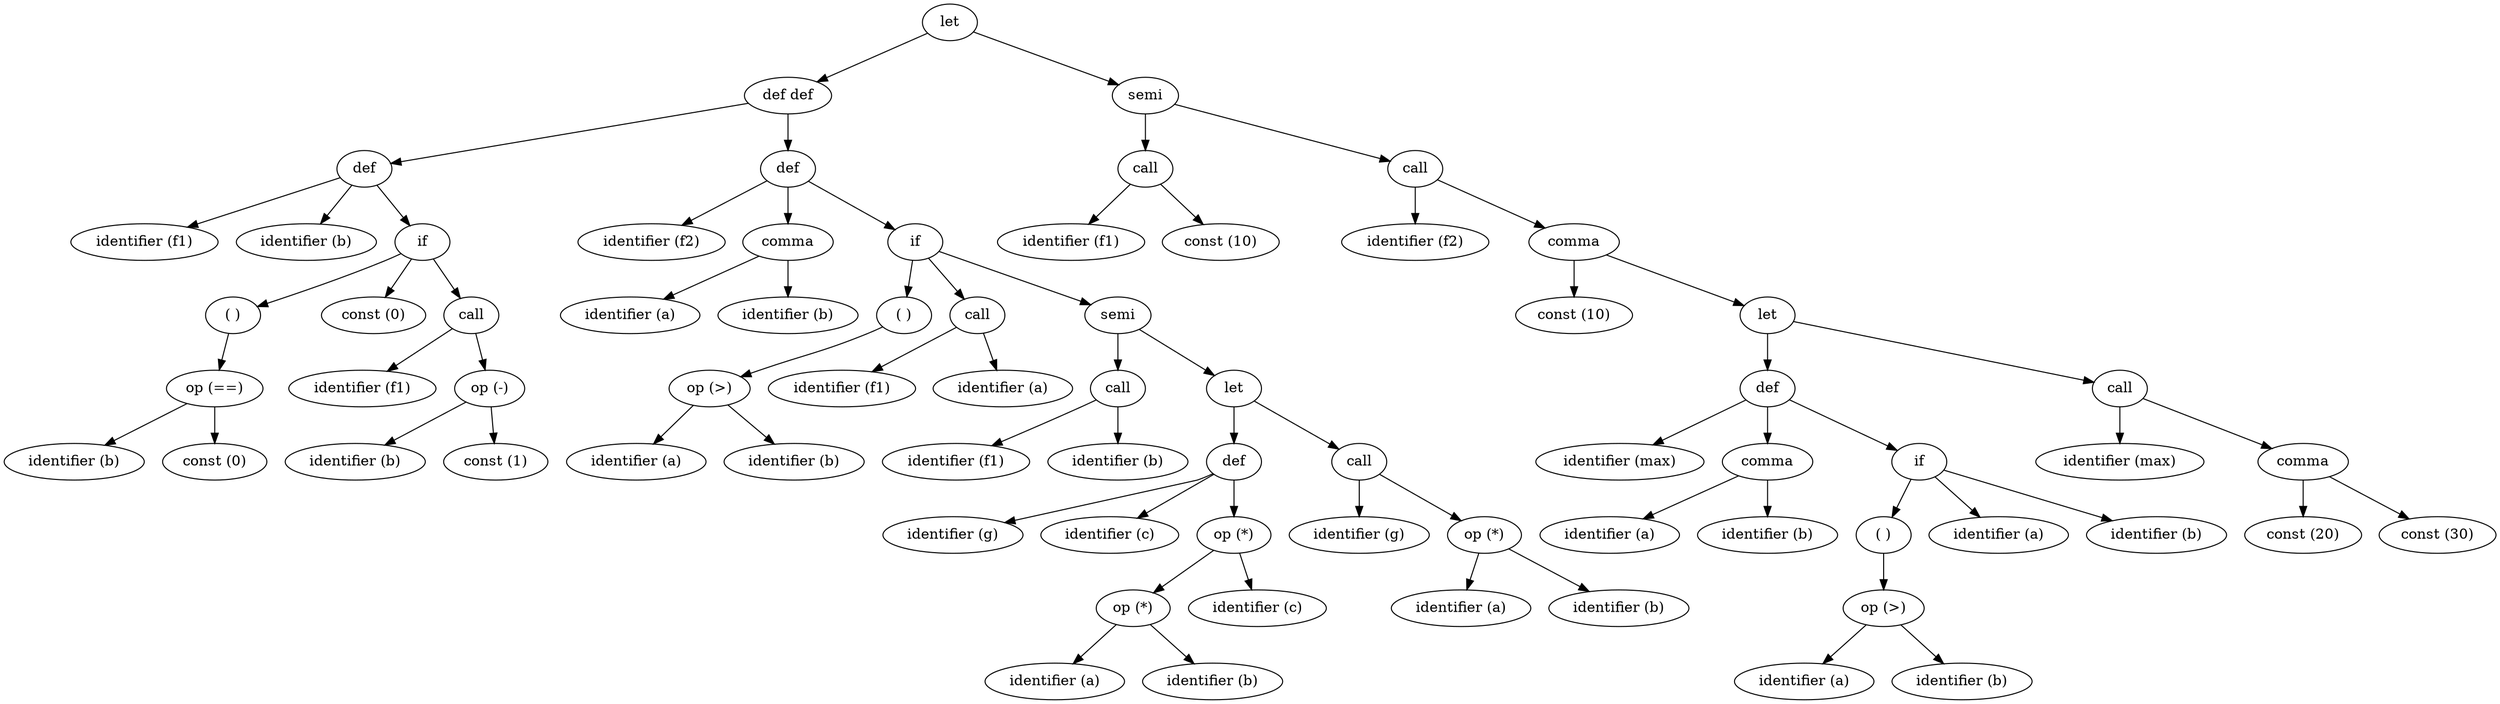 strict digraph graphname
{
0 [label="let"];
1 [label="def def"];
2 [label="def"];
3 [label="identifier (f1)"];
4 [label="identifier (b)"];
5 [label="if"];
6 [label="( )"];
7 [label="op (==)"];
8 [label="identifier (b)"];
9 [label="const (0)"];
10 [label="const (0)"];
11 [label="call"];
12 [label="identifier (f1)"];
13 [label="op (-)"];
14 [label="identifier (b)"];
15 [label="const (1)"];
16 [label="def"];
17 [label="identifier (f2)"];
18 [label="comma"];
19 [label="identifier (a)"];
20 [label="identifier (b)"];
21 [label="if"];
22 [label="( )"];
23 [label="op (>)"];
24 [label="identifier (a)"];
25 [label="identifier (b)"];
26 [label="call"];
27 [label="identifier (f1)"];
28 [label="identifier (a)"];
29 [label="semi"];
30 [label="call"];
31 [label="identifier (f1)"];
32 [label="identifier (b)"];
33 [label="let"];
34 [label="def"];
35 [label="identifier (g)"];
36 [label="identifier (c)"];
37 [label="op (*)"];
38 [label="op (*)"];
39 [label="identifier (a)"];
40 [label="identifier (b)"];
41 [label="identifier (c)"];
42 [label="call"];
43 [label="identifier (g)"];
44 [label="op (*)"];
45 [label="identifier (a)"];
46 [label="identifier (b)"];
47 [label="semi"];
48 [label="call"];
49 [label="identifier (f1)"];
50 [label="const (10)"];
51 [label="call"];
52 [label="identifier (f2)"];
53 [label="comma"];
54 [label="const (10)"];
55 [label="let"];
56 [label="def"];
57 [label="identifier (max)"];
58 [label="comma"];
59 [label="identifier (a)"];
60 [label="identifier (b)"];
61 [label="if"];
62 [label="( )"];
63 [label="op (>)"];
64 [label="identifier (a)"];
65 [label="identifier (b)"];
66 [label="identifier (a)"];
67 [label="identifier (b)"];
68 [label="call"];
69 [label="identifier (max)"];
70 [label="comma"];
71 [label="const (20)"];
72 [label="const (30)"];
0 -> 1 -> 2 -> 3;
0 -> 1 -> 2 -> 4;
0 -> 1 -> 2 -> 5 -> 6 -> 7 -> 8;
0 -> 1 -> 2 -> 5 -> 6 -> 7 -> 9;
0 -> 1 -> 2 -> 5 -> 10;
0 -> 1 -> 2 -> 5 -> 11 -> 12;
0 -> 1 -> 2 -> 5 -> 11 -> 13 -> 14;
0 -> 1 -> 2 -> 5 -> 11 -> 13 -> 15;
0 -> 1 -> 16 -> 17;
0 -> 1 -> 16 -> 18 -> 19;
0 -> 1 -> 16 -> 18 -> 20;
0 -> 1 -> 16 -> 21 -> 22 -> 23 -> 24;
0 -> 1 -> 16 -> 21 -> 22 -> 23 -> 25;
0 -> 1 -> 16 -> 21 -> 26 -> 27;
0 -> 1 -> 16 -> 21 -> 26 -> 28;
0 -> 1 -> 16 -> 21 -> 29 -> 30 -> 31;
0 -> 1 -> 16 -> 21 -> 29 -> 30 -> 32;
0 -> 1 -> 16 -> 21 -> 29 -> 33 -> 34 -> 35;
0 -> 1 -> 16 -> 21 -> 29 -> 33 -> 34 -> 36;
0 -> 1 -> 16 -> 21 -> 29 -> 33 -> 34 -> 37 -> 38 -> 39;
0 -> 1 -> 16 -> 21 -> 29 -> 33 -> 34 -> 37 -> 38 -> 40;
0 -> 1 -> 16 -> 21 -> 29 -> 33 -> 34 -> 37 -> 41;
0 -> 1 -> 16 -> 21 -> 29 -> 33 -> 42 -> 43;
0 -> 1 -> 16 -> 21 -> 29 -> 33 -> 42 -> 44 -> 45;
0 -> 1 -> 16 -> 21 -> 29 -> 33 -> 42 -> 44 -> 46;
0 -> 47 -> 48 -> 49;
0 -> 47 -> 48 -> 50;
0 -> 47 -> 51 -> 52;
0 -> 47 -> 51 -> 53 -> 54;
0 -> 47 -> 51 -> 53 -> 55 -> 56 -> 57;
0 -> 47 -> 51 -> 53 -> 55 -> 56 -> 58 -> 59;
0 -> 47 -> 51 -> 53 -> 55 -> 56 -> 58 -> 60;
0 -> 47 -> 51 -> 53 -> 55 -> 56 -> 61 -> 62 -> 63 -> 64;
0 -> 47 -> 51 -> 53 -> 55 -> 56 -> 61 -> 62 -> 63 -> 65;
0 -> 47 -> 51 -> 53 -> 55 -> 56 -> 61 -> 66;
0 -> 47 -> 51 -> 53 -> 55 -> 56 -> 61 -> 67;
0 -> 47 -> 51 -> 53 -> 55 -> 68 -> 69;
0 -> 47 -> 51 -> 53 -> 55 -> 68 -> 70 -> 71;
0 -> 47 -> 51 -> 53 -> 55 -> 68 -> 70 -> 72;
}strict digraph graphname
{
0 [label="let"];
1 [label="def"];
2 [label="identifier (func)"];
3 [label="comma"];
4 [label="identifier (a)"];
5 [label="identifier (b)"];
6 [label="while"];
7 [label="( )"];
8 [label="op (&&)"];
9 [label="op (>)"];
10 [label="identifier (a)"];
11 [label="const (0)"];
12 [label="op (!=)"];
13 [label="identifier (b)"];
14 [label="identifier (a)"];
15 [label="semi"];
16 [label="set"];
17 [label="identifier (b)"];
18 [label="op (+)"];
19 [label="identifier (b)"];
20 [label="const (1)"];
21 [label="set"];
22 [label="identifier (a)"];
23 [label="op (-)"];
24 [label="identifier (a)"];
25 [label="const (1)"];
26 [label="call"];
27 [label="identifier (func)"];
28 [label="comma"];
29 [label="const (10)"];
30 [label="const (8)"];
0 -> 1 -> 2;
0 -> 1 -> 3 -> 4;
0 -> 1 -> 3 -> 5;
0 -> 1 -> 6 -> 7 -> 8 -> 9 -> 10;
0 -> 1 -> 6 -> 7 -> 8 -> 9 -> 11;
0 -> 1 -> 6 -> 7 -> 8 -> 12 -> 13;
0 -> 1 -> 6 -> 7 -> 8 -> 12 -> 14;
0 -> 1 -> 6 -> 15 -> 16 -> 17;
0 -> 1 -> 6 -> 15 -> 16 -> 18 -> 19;
0 -> 1 -> 6 -> 15 -> 16 -> 18 -> 20;
0 -> 1 -> 6 -> 15 -> 21 -> 22;
0 -> 1 -> 6 -> 15 -> 21 -> 23 -> 24;
0 -> 1 -> 6 -> 15 -> 21 -> 23 -> 25;
0 -> 26 -> 27;
0 -> 26 -> 28 -> 29;
0 -> 26 -> 28 -> 30;
}strict digraph graphname
{
0 [label="let"];
1 [label="def def"];
2 [label="def"];
3 [label="identifier (fac)"];
4 [label="identifier (x)"];
5 [label="if"];
6 [label="( )"];
7 [label="op (==)"];
8 [label="identifier (x)"];
9 [label="const (1)"];
10 [label="const (1)"];
11 [label="op (*)"];
12 [label="call"];
13 [label="identifier (fac)"];
14 [label="op (-)"];
15 [label="identifier (x)"];
16 [label="const (1)"];
17 [label="identifier (x)"];
18 [label="def def"];
19 [label="def"];
20 [label="identifier (fac)"];
21 [label="identifier (x)"];
22 [label="if"];
23 [label="( )"];
24 [label="op (==)"];
25 [label="identifier (x)"];
26 [label="const (1)"];
27 [label="const (1)"];
28 [label="op (*)"];
29 [label="call"];
30 [label="identifier (fac)"];
31 [label="op (-)"];
32 [label="identifier (x)"];
33 [label="const (1)"];
34 [label="identifier (x)"];
35 [label="def def"];
36 [label="def"];
37 [label="identifier (fac)"];
38 [label="identifier (x)"];
39 [label="if"];
40 [label="( )"];
41 [label="op (==)"];
42 [label="identifier (x)"];
43 [label="const (1)"];
44 [label="const (1)"];
45 [label="op (*)"];
46 [label="call"];
47 [label="identifier (fac)"];
48 [label="op (-)"];
49 [label="identifier (x)"];
50 [label="const (1)"];
51 [label="identifier (x)"];
52 [label="def def"];
53 [label="def"];
54 [label="identifier (fac)"];
55 [label="identifier (x)"];
56 [label="if"];
57 [label="( )"];
58 [label="op (==)"];
59 [label="identifier (x)"];
60 [label="const (1)"];
61 [label="const (1)"];
62 [label="op (*)"];
63 [label="call"];
64 [label="identifier (fac)"];
65 [label="op (-)"];
66 [label="identifier (x)"];
67 [label="const (1)"];
68 [label="identifier (x)"];
69 [label="def def"];
70 [label="def"];
71 [label="identifier (fac)"];
72 [label="identifier (x)"];
73 [label="if"];
74 [label="( )"];
75 [label="op (==)"];
76 [label="identifier (x)"];
77 [label="const (1)"];
78 [label="const (1)"];
79 [label="op (*)"];
80 [label="call"];
81 [label="identifier (fac)"];
82 [label="op (-)"];
83 [label="identifier (x)"];
84 [label="const (1)"];
85 [label="identifier (x)"];
86 [label="def def"];
87 [label="def"];
88 [label="identifier (fac)"];
89 [label="identifier (x)"];
90 [label="if"];
91 [label="( )"];
92 [label="op (==)"];
93 [label="identifier (x)"];
94 [label="const (1)"];
95 [label="const (1)"];
96 [label="op (*)"];
97 [label="call"];
98 [label="identifier (fac)"];
99 [label="op (-)"];
100 [label="identifier (x)"];
101 [label="const (1)"];
102 [label="identifier (x)"];
103 [label="def def"];
104 [label="def"];
105 [label="identifier (fac)"];
106 [label="identifier (x)"];
107 [label="if"];
108 [label="( )"];
109 [label="op (==)"];
110 [label="identifier (x)"];
111 [label="const (1)"];
112 [label="const (1)"];
113 [label="op (*)"];
114 [label="call"];
115 [label="identifier (fac)"];
116 [label="op (-)"];
117 [label="identifier (x)"];
118 [label="const (1)"];
119 [label="identifier (x)"];
120 [label="def def"];
121 [label="def"];
122 [label="identifier (fac)"];
123 [label="identifier (x)"];
124 [label="if"];
125 [label="( )"];
126 [label="op (==)"];
127 [label="identifier (x)"];
128 [label="const (1)"];
129 [label="const (1)"];
130 [label="op (*)"];
131 [label="call"];
132 [label="identifier (fac)"];
133 [label="op (-)"];
134 [label="identifier (x)"];
135 [label="const (1)"];
136 [label="identifier (x)"];
137 [label="def"];
138 [label="identifier (fac)"];
139 [label="identifier (x)"];
140 [label="if"];
141 [label="( )"];
142 [label="op (==)"];
143 [label="identifier (x)"];
144 [label="const (1)"];
145 [label="const (1)"];
146 [label="op (*)"];
147 [label="call"];
148 [label="identifier (fac)"];
149 [label="op (-)"];
150 [label="identifier (x)"];
151 [label="const (1)"];
152 [label="identifier (x)"];
153 [label="call"];
154 [label="identifier (fac)"];
155 [label="const (3)"];
0 -> 1 -> 2 -> 3;
0 -> 1 -> 2 -> 4;
0 -> 1 -> 2 -> 5 -> 6 -> 7 -> 8;
0 -> 1 -> 2 -> 5 -> 6 -> 7 -> 9;
0 -> 1 -> 2 -> 5 -> 10;
0 -> 1 -> 2 -> 5 -> 11 -> 12 -> 13;
0 -> 1 -> 2 -> 5 -> 11 -> 12 -> 14 -> 15;
0 -> 1 -> 2 -> 5 -> 11 -> 12 -> 14 -> 16;
0 -> 1 -> 2 -> 5 -> 11 -> 17;
0 -> 1 -> 18 -> 19 -> 20;
0 -> 1 -> 18 -> 19 -> 21;
0 -> 1 -> 18 -> 19 -> 22 -> 23 -> 24 -> 25;
0 -> 1 -> 18 -> 19 -> 22 -> 23 -> 24 -> 26;
0 -> 1 -> 18 -> 19 -> 22 -> 27;
0 -> 1 -> 18 -> 19 -> 22 -> 28 -> 29 -> 30;
0 -> 1 -> 18 -> 19 -> 22 -> 28 -> 29 -> 31 -> 32;
0 -> 1 -> 18 -> 19 -> 22 -> 28 -> 29 -> 31 -> 33;
0 -> 1 -> 18 -> 19 -> 22 -> 28 -> 34;
0 -> 1 -> 18 -> 35 -> 36 -> 37;
0 -> 1 -> 18 -> 35 -> 36 -> 38;
0 -> 1 -> 18 -> 35 -> 36 -> 39 -> 40 -> 41 -> 42;
0 -> 1 -> 18 -> 35 -> 36 -> 39 -> 40 -> 41 -> 43;
0 -> 1 -> 18 -> 35 -> 36 -> 39 -> 44;
0 -> 1 -> 18 -> 35 -> 36 -> 39 -> 45 -> 46 -> 47;
0 -> 1 -> 18 -> 35 -> 36 -> 39 -> 45 -> 46 -> 48 -> 49;
0 -> 1 -> 18 -> 35 -> 36 -> 39 -> 45 -> 46 -> 48 -> 50;
0 -> 1 -> 18 -> 35 -> 36 -> 39 -> 45 -> 51;
0 -> 1 -> 18 -> 35 -> 52 -> 53 -> 54;
0 -> 1 -> 18 -> 35 -> 52 -> 53 -> 55;
0 -> 1 -> 18 -> 35 -> 52 -> 53 -> 56 -> 57 -> 58 -> 59;
0 -> 1 -> 18 -> 35 -> 52 -> 53 -> 56 -> 57 -> 58 -> 60;
0 -> 1 -> 18 -> 35 -> 52 -> 53 -> 56 -> 61;
0 -> 1 -> 18 -> 35 -> 52 -> 53 -> 56 -> 62 -> 63 -> 64;
0 -> 1 -> 18 -> 35 -> 52 -> 53 -> 56 -> 62 -> 63 -> 65 -> 66;
0 -> 1 -> 18 -> 35 -> 52 -> 53 -> 56 -> 62 -> 63 -> 65 -> 67;
0 -> 1 -> 18 -> 35 -> 52 -> 53 -> 56 -> 62 -> 68;
0 -> 1 -> 18 -> 35 -> 52 -> 69 -> 70 -> 71;
0 -> 1 -> 18 -> 35 -> 52 -> 69 -> 70 -> 72;
0 -> 1 -> 18 -> 35 -> 52 -> 69 -> 70 -> 73 -> 74 -> 75 -> 76;
0 -> 1 -> 18 -> 35 -> 52 -> 69 -> 70 -> 73 -> 74 -> 75 -> 77;
0 -> 1 -> 18 -> 35 -> 52 -> 69 -> 70 -> 73 -> 78;
0 -> 1 -> 18 -> 35 -> 52 -> 69 -> 70 -> 73 -> 79 -> 80 -> 81;
0 -> 1 -> 18 -> 35 -> 52 -> 69 -> 70 -> 73 -> 79 -> 80 -> 82 -> 83;
0 -> 1 -> 18 -> 35 -> 52 -> 69 -> 70 -> 73 -> 79 -> 80 -> 82 -> 84;
0 -> 1 -> 18 -> 35 -> 52 -> 69 -> 70 -> 73 -> 79 -> 85;
0 -> 1 -> 18 -> 35 -> 52 -> 69 -> 86 -> 87 -> 88;
0 -> 1 -> 18 -> 35 -> 52 -> 69 -> 86 -> 87 -> 89;
0 -> 1 -> 18 -> 35 -> 52 -> 69 -> 86 -> 87 -> 90 -> 91 -> 92 -> 93;
0 -> 1 -> 18 -> 35 -> 52 -> 69 -> 86 -> 87 -> 90 -> 91 -> 92 -> 94;
0 -> 1 -> 18 -> 35 -> 52 -> 69 -> 86 -> 87 -> 90 -> 95;
0 -> 1 -> 18 -> 35 -> 52 -> 69 -> 86 -> 87 -> 90 -> 96 -> 97 -> 98;
0 -> 1 -> 18 -> 35 -> 52 -> 69 -> 86 -> 87 -> 90 -> 96 -> 97 -> 99 -> 100;
0 -> 1 -> 18 -> 35 -> 52 -> 69 -> 86 -> 87 -> 90 -> 96 -> 97 -> 99 -> 101;
0 -> 1 -> 18 -> 35 -> 52 -> 69 -> 86 -> 87 -> 90 -> 96 -> 102;
0 -> 1 -> 18 -> 35 -> 52 -> 69 -> 86 -> 103 -> 104 -> 105;
0 -> 1 -> 18 -> 35 -> 52 -> 69 -> 86 -> 103 -> 104 -> 106;
0 -> 1 -> 18 -> 35 -> 52 -> 69 -> 86 -> 103 -> 104 -> 107 -> 108 -> 109 -> 110;
0 -> 1 -> 18 -> 35 -> 52 -> 69 -> 86 -> 103 -> 104 -> 107 -> 108 -> 109 -> 111;
0 -> 1 -> 18 -> 35 -> 52 -> 69 -> 86 -> 103 -> 104 -> 107 -> 112;
0 -> 1 -> 18 -> 35 -> 52 -> 69 -> 86 -> 103 -> 104 -> 107 -> 113 -> 114 -> 115;
0 -> 1 -> 18 -> 35 -> 52 -> 69 -> 86 -> 103 -> 104 -> 107 -> 113 -> 114 -> 116 -> 117;
0 -> 1 -> 18 -> 35 -> 52 -> 69 -> 86 -> 103 -> 104 -> 107 -> 113 -> 114 -> 116 -> 118;
0 -> 1 -> 18 -> 35 -> 52 -> 69 -> 86 -> 103 -> 104 -> 107 -> 113 -> 119;
0 -> 1 -> 18 -> 35 -> 52 -> 69 -> 86 -> 103 -> 120 -> 121 -> 122;
0 -> 1 -> 18 -> 35 -> 52 -> 69 -> 86 -> 103 -> 120 -> 121 -> 123;
0 -> 1 -> 18 -> 35 -> 52 -> 69 -> 86 -> 103 -> 120 -> 121 -> 124 -> 125 -> 126 -> 127;
0 -> 1 -> 18 -> 35 -> 52 -> 69 -> 86 -> 103 -> 120 -> 121 -> 124 -> 125 -> 126 -> 128;
0 -> 1 -> 18 -> 35 -> 52 -> 69 -> 86 -> 103 -> 120 -> 121 -> 124 -> 129;
0 -> 1 -> 18 -> 35 -> 52 -> 69 -> 86 -> 103 -> 120 -> 121 -> 124 -> 130 -> 131 -> 132;
0 -> 1 -> 18 -> 35 -> 52 -> 69 -> 86 -> 103 -> 120 -> 121 -> 124 -> 130 -> 131 -> 133 -> 134;
0 -> 1 -> 18 -> 35 -> 52 -> 69 -> 86 -> 103 -> 120 -> 121 -> 124 -> 130 -> 131 -> 133 -> 135;
0 -> 1 -> 18 -> 35 -> 52 -> 69 -> 86 -> 103 -> 120 -> 121 -> 124 -> 130 -> 136;
0 -> 1 -> 18 -> 35 -> 52 -> 69 -> 86 -> 103 -> 120 -> 137 -> 138;
0 -> 1 -> 18 -> 35 -> 52 -> 69 -> 86 -> 103 -> 120 -> 137 -> 139;
0 -> 1 -> 18 -> 35 -> 52 -> 69 -> 86 -> 103 -> 120 -> 137 -> 140 -> 141 -> 142 -> 143;
0 -> 1 -> 18 -> 35 -> 52 -> 69 -> 86 -> 103 -> 120 -> 137 -> 140 -> 141 -> 142 -> 144;
0 -> 1 -> 18 -> 35 -> 52 -> 69 -> 86 -> 103 -> 120 -> 137 -> 140 -> 145;
0 -> 1 -> 18 -> 35 -> 52 -> 69 -> 86 -> 103 -> 120 -> 137 -> 140 -> 146 -> 147 -> 148;
0 -> 1 -> 18 -> 35 -> 52 -> 69 -> 86 -> 103 -> 120 -> 137 -> 140 -> 146 -> 147 -> 149 -> 150;
0 -> 1 -> 18 -> 35 -> 52 -> 69 -> 86 -> 103 -> 120 -> 137 -> 140 -> 146 -> 147 -> 149 -> 151;
0 -> 1 -> 18 -> 35 -> 52 -> 69 -> 86 -> 103 -> 120 -> 137 -> 140 -> 146 -> 152;
0 -> 153 -> 154;
0 -> 153 -> 155;
}strict digraph graphname
{
0 [label="if"];
1 [label="( )"];
2 [label="const (1)"];
3 [label="const (1)"];
4 [label="const (0)"];
0 -> 1 -> 2;
0 -> 3;
0 -> 4;
}